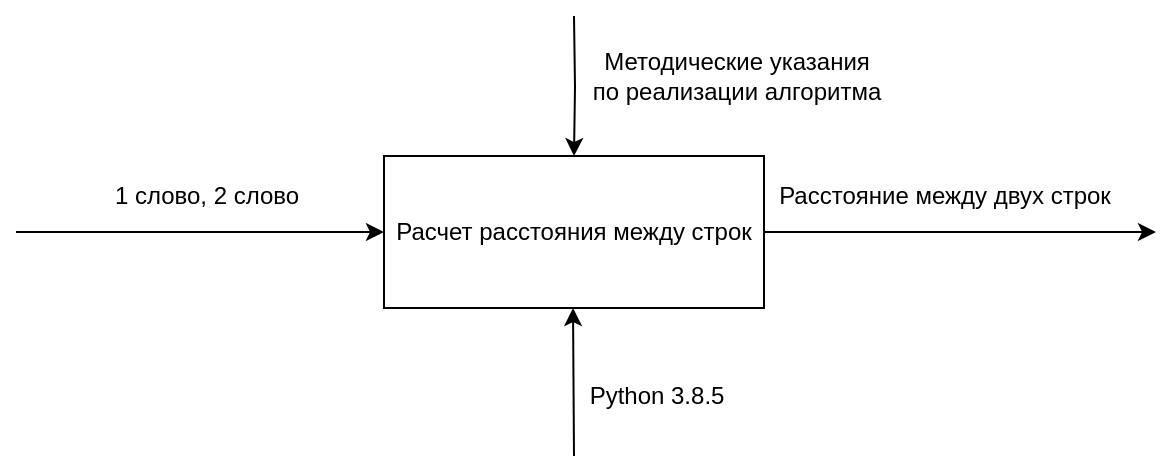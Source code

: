 <mxfile version="13.6.9" type="device"><diagram id="wTMW3IIVvgrkSR07huvZ" name="Page-1"><mxGraphModel dx="1142" dy="734" grid="0" gridSize="10" guides="1" tooltips="1" connect="1" arrows="1" fold="1" page="1" pageScale="1" pageWidth="827" pageHeight="1169" math="0" shadow="0"><root><mxCell id="0"/><mxCell id="1" parent="0"/><mxCell id="I8_ySlJig7ijr2BG51r0-6" style="edgeStyle=orthogonalEdgeStyle;rounded=0;orthogonalLoop=1;jettySize=auto;html=1;entryX=0.5;entryY=0;entryDx=0;entryDy=0;" edge="1" parent="1" target="I8_ySlJig7ijr2BG51r0-1"><mxGeometry relative="1" as="geometry"><mxPoint x="399" y="110" as="targetPoint"/><mxPoint x="399" y="110" as="sourcePoint"/></mxGeometry></mxCell><mxCell id="I8_ySlJig7ijr2BG51r0-10" style="edgeStyle=orthogonalEdgeStyle;rounded=0;orthogonalLoop=1;jettySize=auto;html=1;exitX=1;exitY=0.5;exitDx=0;exitDy=0;" edge="1" parent="1" source="I8_ySlJig7ijr2BG51r0-1"><mxGeometry relative="1" as="geometry"><mxPoint x="690" y="218" as="targetPoint"/></mxGeometry></mxCell><mxCell id="I8_ySlJig7ijr2BG51r0-1" value="Расчет расстояния между строк" style="rounded=0;whiteSpace=wrap;html=1;" vertex="1" parent="1"><mxGeometry x="304" y="180" width="190" height="76" as="geometry"/></mxCell><mxCell id="I8_ySlJig7ijr2BG51r0-2" value="" style="endArrow=classic;html=1;" edge="1" parent="1"><mxGeometry width="50" height="50" relative="1" as="geometry"><mxPoint x="399" y="330" as="sourcePoint"/><mxPoint x="398.5" y="256" as="targetPoint"/></mxGeometry></mxCell><mxCell id="I8_ySlJig7ijr2BG51r0-5" value="" style="endArrow=classic;html=1;entryX=0;entryY=0.5;entryDx=0;entryDy=0;" edge="1" parent="1" target="I8_ySlJig7ijr2BG51r0-1"><mxGeometry width="50" height="50" relative="1" as="geometry"><mxPoint x="120" y="218" as="sourcePoint"/><mxPoint x="437" y="344" as="targetPoint"/></mxGeometry></mxCell><mxCell id="I8_ySlJig7ijr2BG51r0-7" value="1 слово, 2 слово" style="text;html=1;align=center;verticalAlign=middle;resizable=0;points=[];autosize=1;" vertex="1" parent="1"><mxGeometry x="160" y="190" width="110" height="20" as="geometry"/></mxCell><mxCell id="I8_ySlJig7ijr2BG51r0-8" value="Python 3.8.5" style="text;html=1;align=center;verticalAlign=middle;resizable=0;points=[];autosize=1;" vertex="1" parent="1"><mxGeometry x="400" y="290" width="80" height="20" as="geometry"/></mxCell><mxCell id="I8_ySlJig7ijr2BG51r0-9" value="Методические указания&lt;br&gt;по реализации алгоритма" style="text;html=1;align=center;verticalAlign=middle;resizable=0;points=[];autosize=1;" vertex="1" parent="1"><mxGeometry x="400" y="125" width="160" height="30" as="geometry"/></mxCell><mxCell id="I8_ySlJig7ijr2BG51r0-11" value="Расстояние между двух строк" style="text;html=1;align=center;verticalAlign=middle;resizable=0;points=[];autosize=1;" vertex="1" parent="1"><mxGeometry x="494" y="190" width="180" height="20" as="geometry"/></mxCell></root></mxGraphModel></diagram></mxfile>